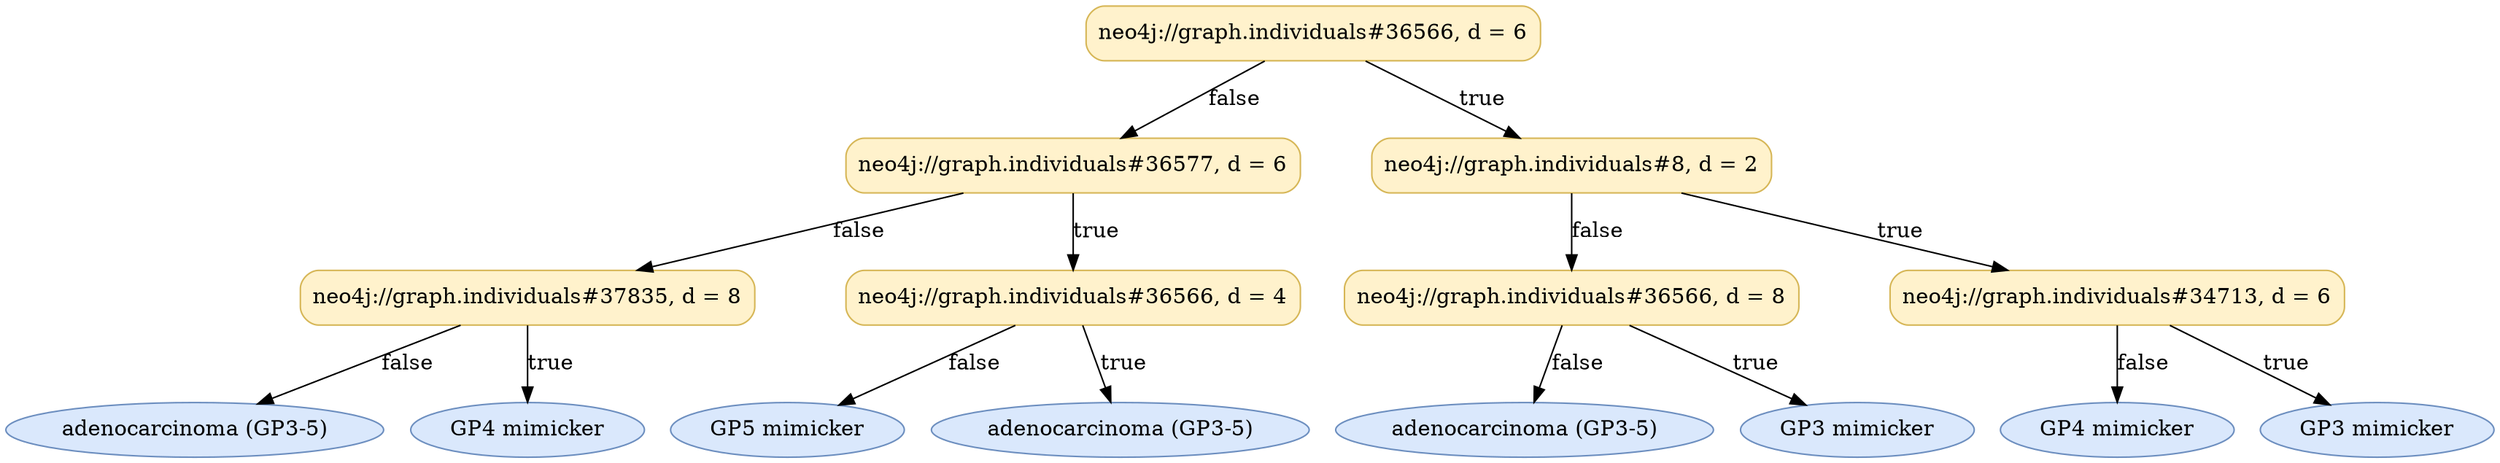 digraph DT{
label=""
fontname="Times-Roman"
node[fontname="Times-Roman"];
Node1 [label="neo4j://graph.individuals#36566, d = 6", fillcolor="#FFF2CC", color="#D6B656", style="rounded,filled", shape="box"];
Node2 [label="neo4j://graph.individuals#36577, d = 6", fillcolor="#FFF2CC", color="#D6B656", style="rounded,filled", shape="box"];
Node3 [label="neo4j://graph.individuals#37835, d = 8", fillcolor="#FFF2CC", color="#D6B656", style="rounded,filled", shape="box"];
Node4 [label="adenocarcinoma (GP3-5)", fillcolor="#DAE8FC", color="#6C8EBF", style="rounded,filled", shape="ellipse"];
Node3 -> Node4 [label="false"];
Node5 [label="GP4 mimicker", fillcolor="#DAE8FC", color="#6C8EBF", style="rounded,filled", shape="ellipse"];
Node3 -> Node5 [label="true"];
Node2 -> Node3 [label="false"];
Node6 [label="neo4j://graph.individuals#36566, d = 4", fillcolor="#FFF2CC", color="#D6B656", style="rounded,filled", shape="box"];
Node7 [label="GP5 mimicker", fillcolor="#DAE8FC", color="#6C8EBF", style="rounded,filled", shape="ellipse"];
Node6 -> Node7 [label="false"];
Node8 [label="adenocarcinoma (GP3-5)", fillcolor="#DAE8FC", color="#6C8EBF", style="rounded,filled", shape="ellipse"];
Node6 -> Node8 [label="true"];
Node2 -> Node6 [label="true"];
Node1 -> Node2 [label="false"];
Node9 [label="neo4j://graph.individuals#8, d = 2", fillcolor="#FFF2CC", color="#D6B656", style="rounded,filled", shape="box"];
Node10 [label="neo4j://graph.individuals#36566, d = 8", fillcolor="#FFF2CC", color="#D6B656", style="rounded,filled", shape="box"];
Node11 [label="adenocarcinoma (GP3-5)", fillcolor="#DAE8FC", color="#6C8EBF", style="rounded,filled", shape="ellipse"];
Node10 -> Node11 [label="false"];
Node12 [label="GP3 mimicker", fillcolor="#DAE8FC", color="#6C8EBF", style="rounded,filled", shape="ellipse"];
Node10 -> Node12 [label="true"];
Node9 -> Node10 [label="false"];
Node13 [label="neo4j://graph.individuals#34713, d = 6", fillcolor="#FFF2CC", color="#D6B656", style="rounded,filled", shape="box"];
Node14 [label="GP4 mimicker", fillcolor="#DAE8FC", color="#6C8EBF", style="rounded,filled", shape="ellipse"];
Node13 -> Node14 [label="false"];
Node15 [label="GP3 mimicker", fillcolor="#DAE8FC", color="#6C8EBF", style="rounded,filled", shape="ellipse"];
Node13 -> Node15 [label="true"];
Node9 -> Node13 [label="true"];
Node1 -> Node9 [label="true"];
}